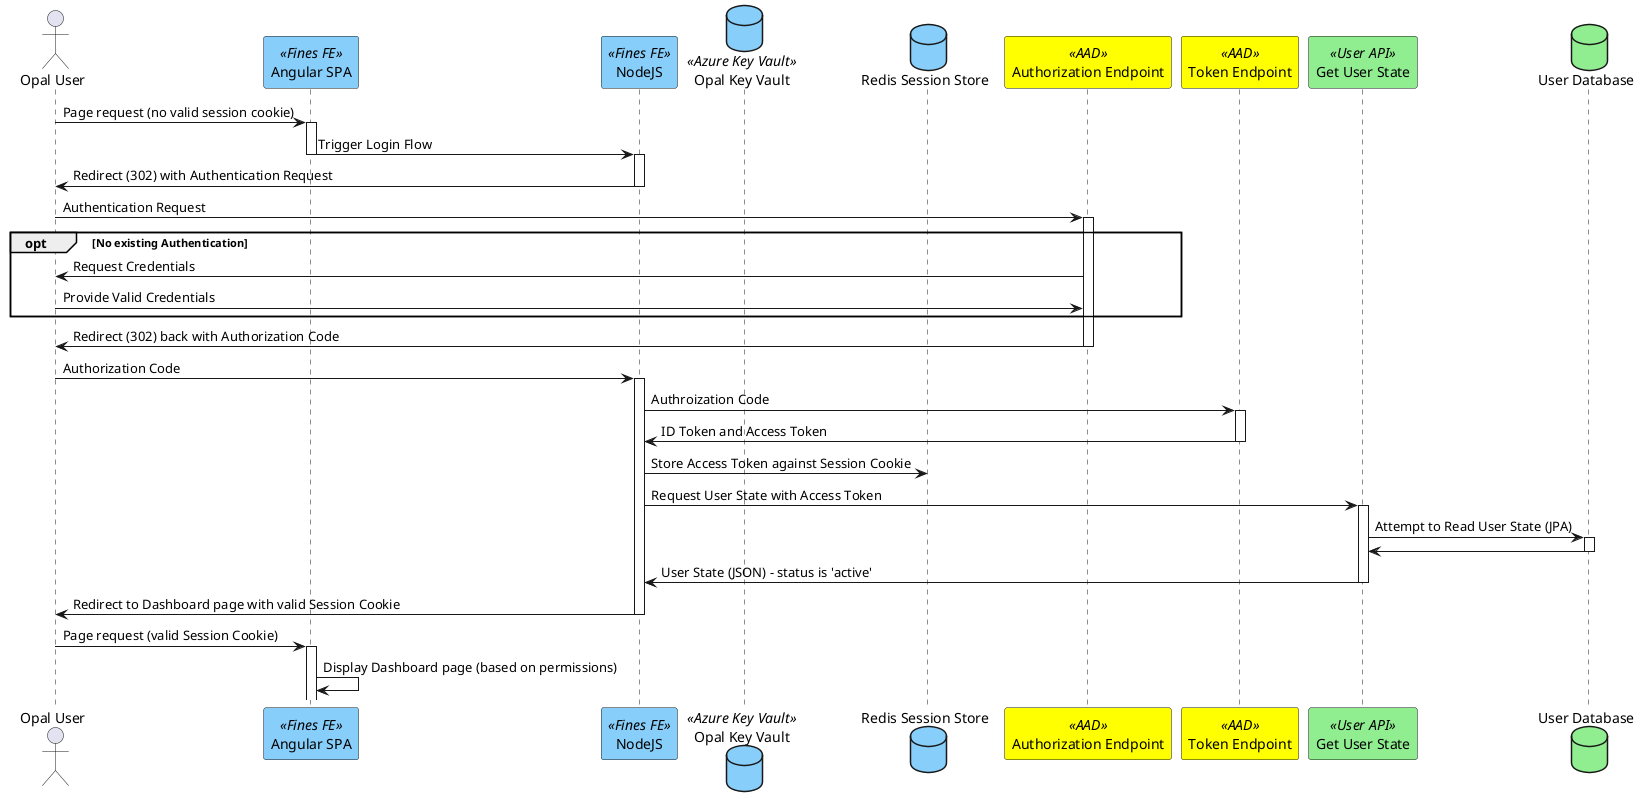 @startuml "User exists - status is active"
actor "Opal User" as user
participant "Angular SPA" as finesspa <<Fines FE>> #LightSkyBlue
participant "NodeJS" as finesnode <<Fines FE>> #LightSkyBlue
database "Opal Key Vault" as opalkv <<Azure Key Vault>> #LightSkyBlue
database "Redis Session Store" as redis #LightSkyBlue
participant "Authorization Endpoint" as oidcauth <<AAD>> #Yellow
participant "Token Endpoint" as oidctoken <<AAD>> #Yellow
participant "Get User State" as userstateapi <<User API>> #LightGreen
database "User Database" as userdb #LightGreen

user -> finesspa ++ : Page request (no valid session cookie)
finesspa -> finesnode -- : Trigger Login Flow
activate finesnode
user <- finesnode -- : Redirect (302) with Authentication Request
user -> oidcauth ++ : Authentication Request
opt No existing Authentication
  user <- oidcauth : Request Credentials
  user -> oidcauth : Provide Valid Credentials
end
user <- oidcauth -- : Redirect (302) back with Authorization Code
user -> finesnode ++ : Authorization Code
finesnode -> oidctoken ++ : Authroization Code
finesnode <- oidctoken -- : ID Token and Access Token
finesnode -> redis : Store Access Token against Session Cookie
finesnode -> userstateapi ++ : Request User State with Access Token
userstateapi -> userdb ++ : Attempt to Read User State (JPA)
userstateapi <- userdb -- :
finesnode <- userstateapi -- : User State (JSON) - status is 'active'
user <- finesnode -- : Redirect to Dashboard page with valid Session Cookie
user -> finesspa ++ : Page request (valid Session Cookie)
finesspa -> finesspa : Display Dashboard page (based on permissions)
@enduml